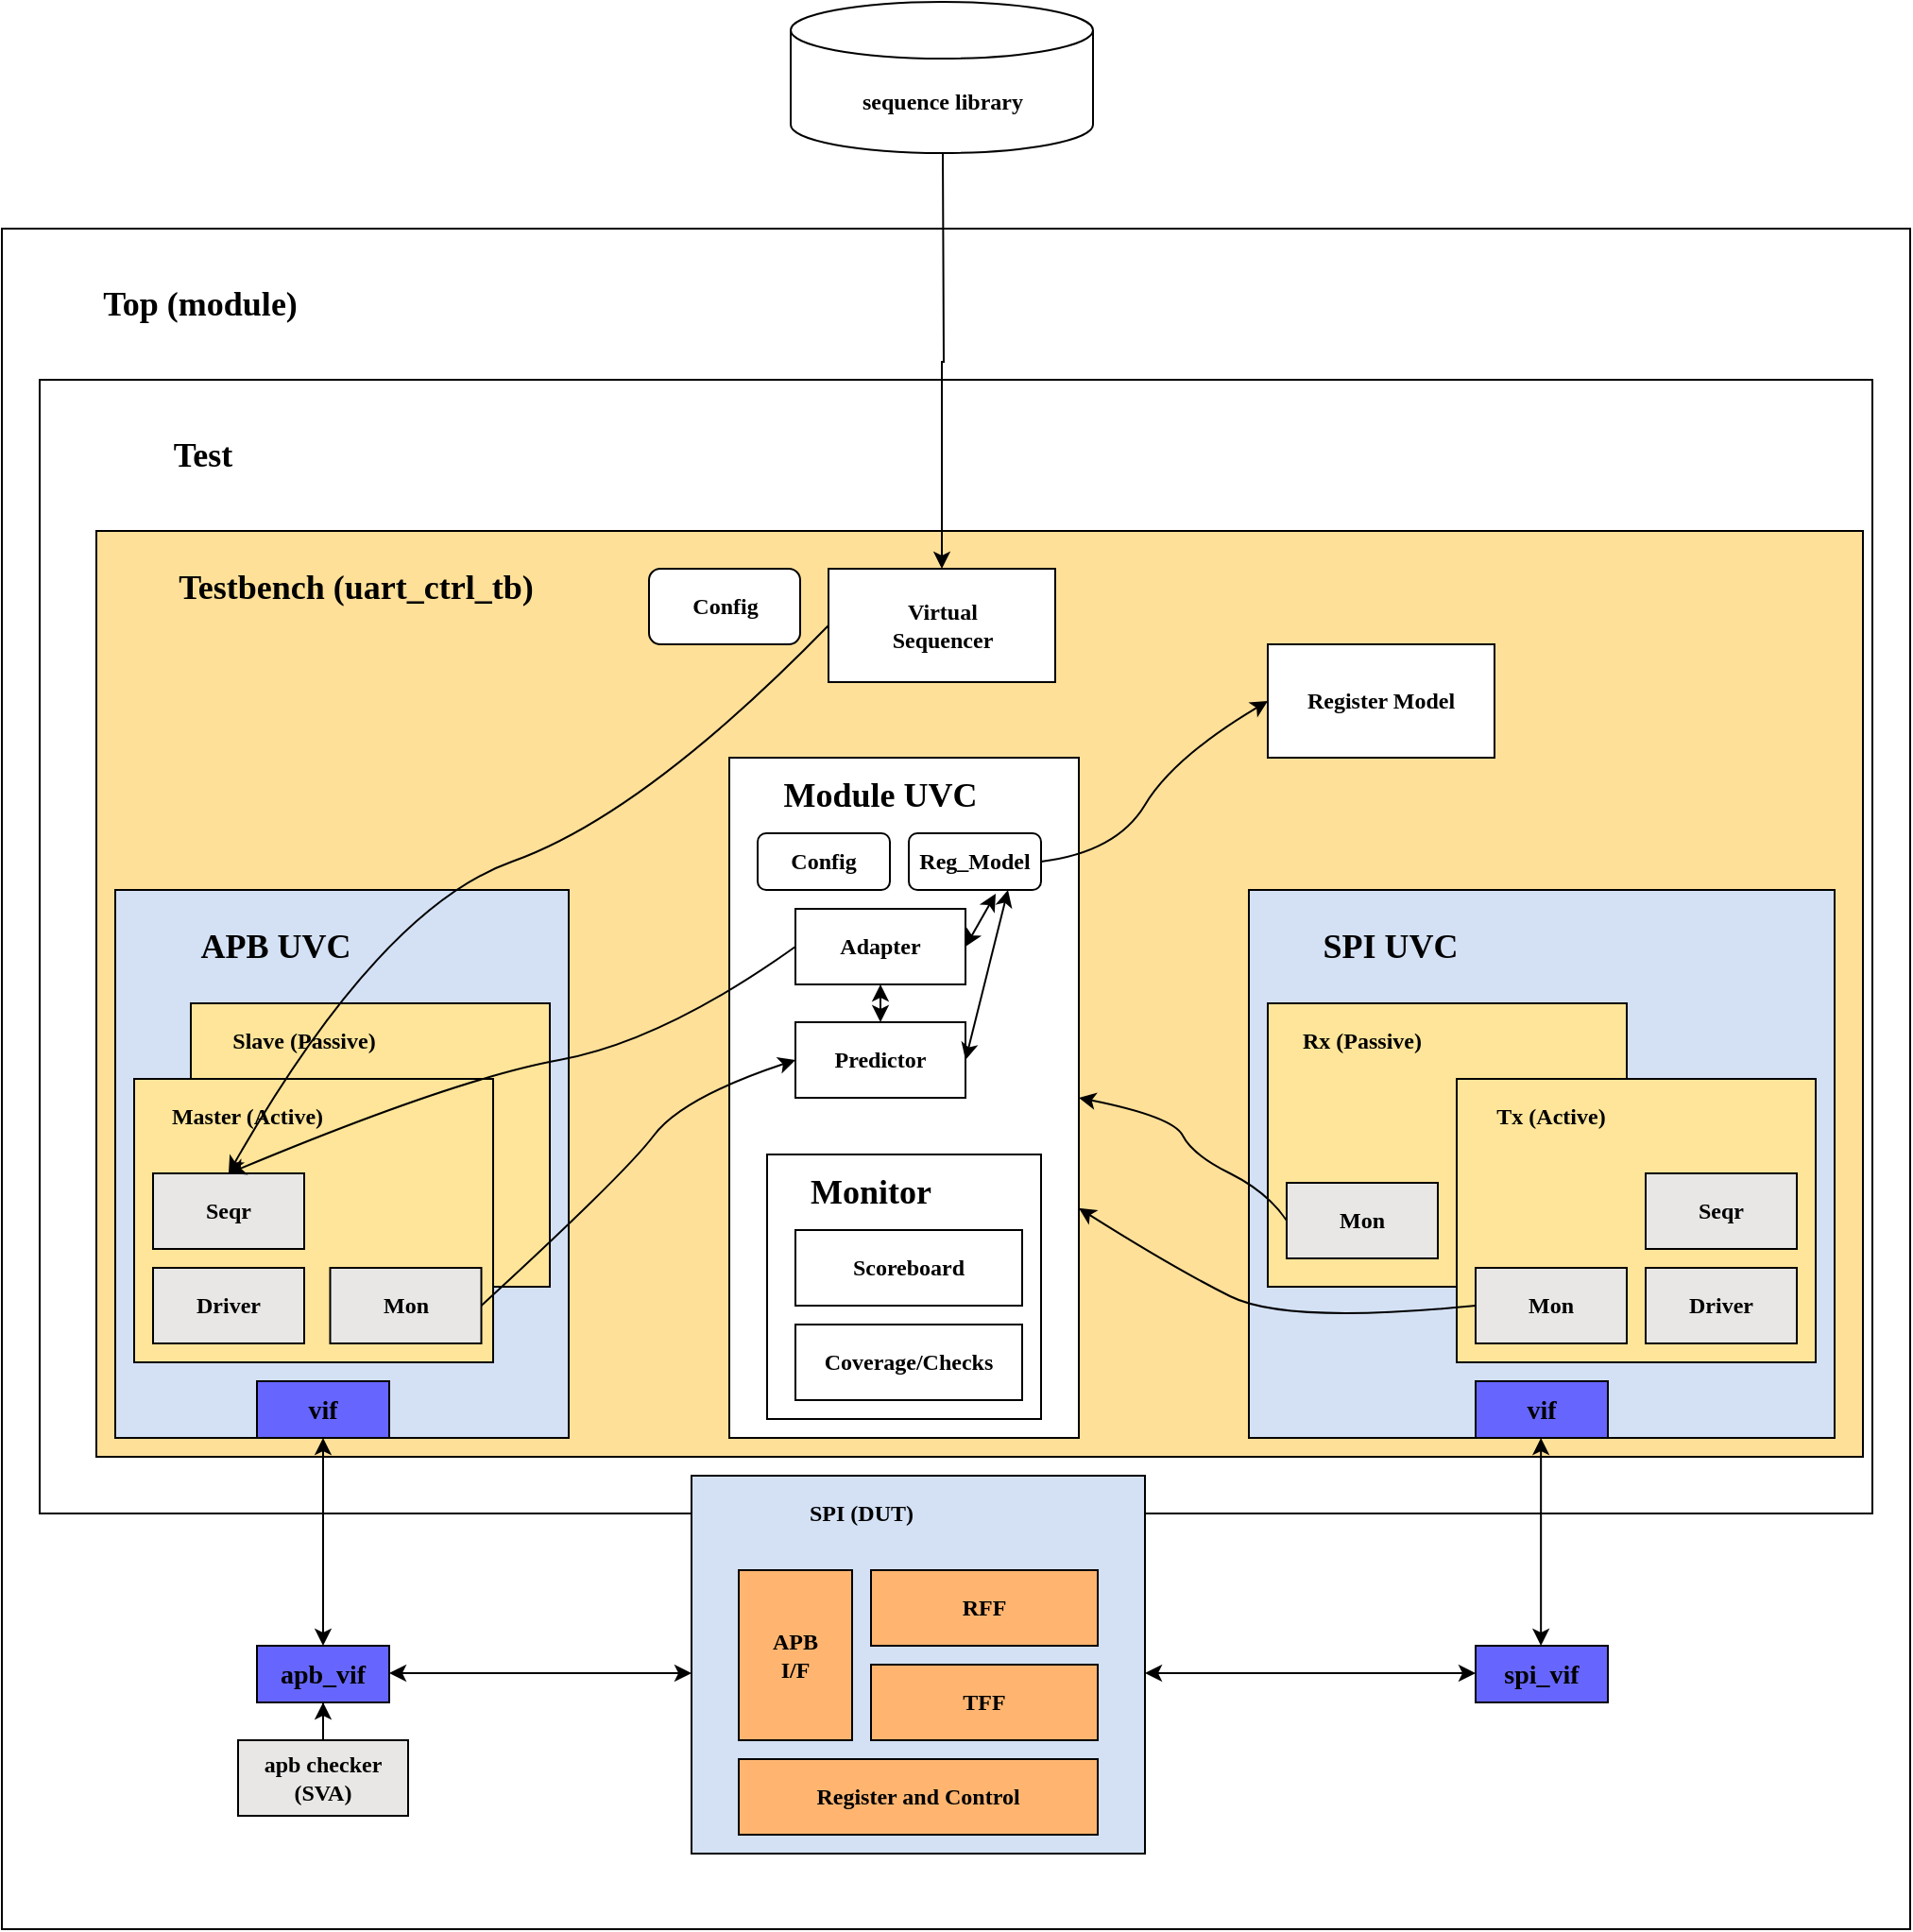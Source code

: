 <mxfile version="14.5.0" type="device"><diagram id="xhgbg_a8QMiFtFUw235O" name="Trang-1"><mxGraphModel dx="1563" dy="-372" grid="1" gridSize="10" guides="1" tooltips="1" connect="1" arrows="1" fold="1" page="1" pageScale="1" pageWidth="827" pageHeight="1169" math="0" shadow="0"><root><mxCell id="0"/><mxCell id="1" parent="0"/><mxCell id="JNaJyw2Fns3S9YVmXZ93-1" value="" style="rounded=0;whiteSpace=wrap;html=1;fillColor=#FFFFFF;" vertex="1" parent="1"><mxGeometry x="40" y="1400" width="1010" height="900" as="geometry"/></mxCell><mxCell id="JNaJyw2Fns3S9YVmXZ93-2" value="" style="rounded=0;whiteSpace=wrap;html=1;fillColor=#FFFFFF;" vertex="1" parent="1"><mxGeometry x="60" y="1480" width="970" height="600" as="geometry"/></mxCell><mxCell id="JNaJyw2Fns3S9YVmXZ93-3" value="" style="rounded=0;whiteSpace=wrap;html=1;fillColor=#FFE099;" vertex="1" parent="1"><mxGeometry x="90" y="1560" width="935" height="490" as="geometry"/></mxCell><mxCell id="JNaJyw2Fns3S9YVmXZ93-4" value="" style="rounded=0;whiteSpace=wrap;html=1;fillColor=#D4E1F5;" vertex="1" parent="1"><mxGeometry x="100" y="1750" width="240" height="290" as="geometry"/></mxCell><mxCell id="JNaJyw2Fns3S9YVmXZ93-5" value="" style="rounded=0;whiteSpace=wrap;html=1;fillColor=#FFE599;" vertex="1" parent="1"><mxGeometry x="140" y="1810" width="190" height="150" as="geometry"/></mxCell><mxCell id="JNaJyw2Fns3S9YVmXZ93-6" value="" style="rounded=0;whiteSpace=wrap;html=1;fillColor=#FFE599;" vertex="1" parent="1"><mxGeometry x="110" y="1850" width="190" height="150" as="geometry"/></mxCell><mxCell id="JNaJyw2Fns3S9YVmXZ93-7" value="&lt;b&gt;&lt;font face=&quot;Times New Roman&quot;&gt;Seqr&lt;/font&gt;&lt;/b&gt;" style="rounded=0;whiteSpace=wrap;html=1;fillColor=#E8E7E6;" vertex="1" parent="1"><mxGeometry x="120" y="1900" width="80" height="40" as="geometry"/></mxCell><mxCell id="JNaJyw2Fns3S9YVmXZ93-8" value="&lt;b&gt;&lt;font face=&quot;Times New Roman&quot;&gt;Mon&lt;/font&gt;&lt;/b&gt;" style="rounded=0;whiteSpace=wrap;html=1;fillColor=#E8E7E6;" vertex="1" parent="1"><mxGeometry x="213.75" y="1950" width="80" height="40" as="geometry"/></mxCell><mxCell id="JNaJyw2Fns3S9YVmXZ93-9" value="&lt;b&gt;&lt;font face=&quot;Times New Roman&quot;&gt;Driver&lt;/font&gt;&lt;/b&gt;" style="rounded=0;whiteSpace=wrap;html=1;fillColor=#E8E7E6;" vertex="1" parent="1"><mxGeometry x="120" y="1950" width="80" height="40" as="geometry"/></mxCell><mxCell id="JNaJyw2Fns3S9YVmXZ93-10" value="&lt;b&gt;&lt;font face=&quot;Times New Roman&quot;&gt;Driver&lt;/font&gt;&lt;/b&gt;" style="rounded=0;whiteSpace=wrap;html=1;fillColor=#E8E7E6;" vertex="1" parent="1"><mxGeometry x="120" y="1950" width="80" height="40" as="geometry"/></mxCell><mxCell id="JNaJyw2Fns3S9YVmXZ93-12" value="&lt;b&gt;&lt;font face=&quot;Times New Roman&quot;&gt;Master (Active)&lt;/font&gt;&lt;/b&gt;" style="text;html=1;strokeColor=none;fillColor=none;align=center;verticalAlign=middle;whiteSpace=wrap;rounded=0;" vertex="1" parent="1"><mxGeometry x="120" y="1860" width="100" height="20" as="geometry"/></mxCell><mxCell id="JNaJyw2Fns3S9YVmXZ93-13" value="&lt;b&gt;&lt;font face=&quot;Times New Roman&quot;&gt;Slave (Passive)&lt;/font&gt;&lt;/b&gt;" style="text;html=1;strokeColor=none;fillColor=none;align=center;verticalAlign=middle;whiteSpace=wrap;rounded=0;" vertex="1" parent="1"><mxGeometry x="150" y="1820" width="100" height="20" as="geometry"/></mxCell><mxCell id="JNaJyw2Fns3S9YVmXZ93-14" value="&lt;font style=&quot;font-size: 18px&quot;&gt;&lt;b&gt;&lt;font face=&quot;Times New Roman&quot;&gt;APB UVC&lt;/font&gt;&lt;/b&gt;&lt;/font&gt;" style="text;html=1;strokeColor=none;fillColor=none;align=center;verticalAlign=middle;whiteSpace=wrap;rounded=0;" vertex="1" parent="1"><mxGeometry x="140" y="1770" width="90" height="20" as="geometry"/></mxCell><mxCell id="JNaJyw2Fns3S9YVmXZ93-15" value="&lt;font style=&quot;font-size: 14px&quot;&gt;&lt;b&gt;&lt;font face=&quot;Times New Roman&quot;&gt;vif&lt;/font&gt;&lt;/b&gt;&lt;/font&gt;" style="rounded=0;whiteSpace=wrap;html=1;fillColor=#6666FF;" vertex="1" parent="1"><mxGeometry x="175" y="2010" width="70" height="30" as="geometry"/></mxCell><mxCell id="JNaJyw2Fns3S9YVmXZ93-16" value="" style="rounded=0;whiteSpace=wrap;html=1;fillColor=#D4E1F5;" vertex="1" parent="1"><mxGeometry x="700" y="1750" width="310" height="290" as="geometry"/></mxCell><mxCell id="JNaJyw2Fns3S9YVmXZ93-17" value="" style="rounded=0;whiteSpace=wrap;html=1;fillColor=#FFE599;" vertex="1" parent="1"><mxGeometry x="710" y="1810" width="190" height="150" as="geometry"/></mxCell><mxCell id="JNaJyw2Fns3S9YVmXZ93-18" value="" style="rounded=0;whiteSpace=wrap;html=1;fillColor=#FFE599;" vertex="1" parent="1"><mxGeometry x="810" y="1850" width="190" height="150" as="geometry"/></mxCell><mxCell id="JNaJyw2Fns3S9YVmXZ93-19" value="&lt;b&gt;&lt;font face=&quot;Times New Roman&quot;&gt;Seqr&lt;/font&gt;&lt;/b&gt;" style="rounded=0;whiteSpace=wrap;html=1;fillColor=#E8E7E6;" vertex="1" parent="1"><mxGeometry x="910" y="1900" width="80" height="40" as="geometry"/></mxCell><mxCell id="JNaJyw2Fns3S9YVmXZ93-20" value="&lt;b&gt;&lt;font face=&quot;Times New Roman&quot;&gt;Mon&lt;/font&gt;&lt;/b&gt;" style="rounded=0;whiteSpace=wrap;html=1;fillColor=#E8E7E6;" vertex="1" parent="1"><mxGeometry x="820" y="1950" width="80" height="40" as="geometry"/></mxCell><mxCell id="JNaJyw2Fns3S9YVmXZ93-21" value="&lt;b&gt;&lt;font face=&quot;Times New Roman&quot;&gt;Driver&lt;/font&gt;&lt;/b&gt;" style="rounded=0;whiteSpace=wrap;html=1;fillColor=#E8E7E6;" vertex="1" parent="1"><mxGeometry x="910" y="1950" width="80" height="40" as="geometry"/></mxCell><mxCell id="JNaJyw2Fns3S9YVmXZ93-22" value="&lt;b&gt;&lt;font face=&quot;Times New Roman&quot;&gt;Driver&lt;/font&gt;&lt;/b&gt;" style="rounded=0;whiteSpace=wrap;html=1;fillColor=#E8E7E6;" vertex="1" parent="1"><mxGeometry x="910" y="1950" width="80" height="40" as="geometry"/></mxCell><mxCell id="JNaJyw2Fns3S9YVmXZ93-23" value="&lt;b&gt;&lt;font face=&quot;Times New Roman&quot;&gt;Mon&lt;/font&gt;&lt;/b&gt;" style="rounded=0;whiteSpace=wrap;html=1;fillColor=#E8E7E6;" vertex="1" parent="1"><mxGeometry x="720" y="1905" width="80" height="40" as="geometry"/></mxCell><mxCell id="JNaJyw2Fns3S9YVmXZ93-24" value="&lt;b&gt;&lt;font face=&quot;Times New Roman&quot;&gt;Rx (Passive)&lt;/font&gt;&lt;/b&gt;" style="text;html=1;strokeColor=none;fillColor=none;align=center;verticalAlign=middle;whiteSpace=wrap;rounded=0;" vertex="1" parent="1"><mxGeometry x="710" y="1820" width="100" height="20" as="geometry"/></mxCell><mxCell id="JNaJyw2Fns3S9YVmXZ93-25" value="&lt;b&gt;&lt;font face=&quot;Times New Roman&quot;&gt;Tx (Active)&lt;/font&gt;&lt;/b&gt;" style="text;html=1;strokeColor=none;fillColor=none;align=center;verticalAlign=middle;whiteSpace=wrap;rounded=0;" vertex="1" parent="1"><mxGeometry x="810" y="1860" width="100" height="20" as="geometry"/></mxCell><mxCell id="JNaJyw2Fns3S9YVmXZ93-26" value="&lt;font style=&quot;font-size: 14px&quot;&gt;&lt;b&gt;&lt;font face=&quot;Times New Roman&quot;&gt;vif&lt;/font&gt;&lt;/b&gt;&lt;/font&gt;" style="rounded=0;whiteSpace=wrap;html=1;fillColor=#6666FF;" vertex="1" parent="1"><mxGeometry x="820" y="2010" width="70" height="30" as="geometry"/></mxCell><mxCell id="JNaJyw2Fns3S9YVmXZ93-27" value="&lt;font style=&quot;font-size: 18px&quot;&gt;&lt;b&gt;&lt;font face=&quot;Times New Roman&quot;&gt;SPI UVC&lt;/font&gt;&lt;/b&gt;&lt;/font&gt;" style="text;html=1;strokeColor=none;fillColor=none;align=center;verticalAlign=middle;whiteSpace=wrap;rounded=0;" vertex="1" parent="1"><mxGeometry x="720" y="1770" width="110" height="20" as="geometry"/></mxCell><mxCell id="JNaJyw2Fns3S9YVmXZ93-28" value="&lt;div&gt;&lt;b&gt;&lt;font face=&quot;Times New Roman&quot;&gt;Virtual&lt;/font&gt;&lt;/b&gt;&lt;/div&gt;&lt;div&gt;&lt;b&gt;&lt;font face=&quot;Times New Roman&quot;&gt;Sequencer&lt;br&gt;&lt;/font&gt;&lt;/b&gt;&lt;/div&gt;" style="rounded=0;whiteSpace=wrap;html=1;" vertex="1" parent="1"><mxGeometry x="477.5" y="1580" width="120" height="60" as="geometry"/></mxCell><mxCell id="JNaJyw2Fns3S9YVmXZ93-29" value="&lt;font style=&quot;font-size: 14px&quot;&gt;&lt;b&gt;&lt;font face=&quot;Times New Roman&quot;&gt;apb_vif&lt;/font&gt;&lt;/b&gt;&lt;/font&gt;" style="rounded=0;whiteSpace=wrap;html=1;fillColor=#6666FF;" vertex="1" parent="1"><mxGeometry x="175" y="2150" width="70" height="30" as="geometry"/></mxCell><mxCell id="JNaJyw2Fns3S9YVmXZ93-30" value="&lt;font style=&quot;font-size: 14px&quot;&gt;&lt;b&gt;&lt;font face=&quot;Times New Roman&quot;&gt;spi_vif&lt;/font&gt;&lt;/b&gt;&lt;/font&gt;" style="rounded=0;whiteSpace=wrap;html=1;fillColor=#6666FF;" vertex="1" parent="1"><mxGeometry x="820" y="2150" width="70" height="30" as="geometry"/></mxCell><mxCell id="JNaJyw2Fns3S9YVmXZ93-31" value="" style="endArrow=classic;startArrow=classic;html=1;" edge="1" parent="1"><mxGeometry width="50" height="50" relative="1" as="geometry"><mxPoint x="210.0" y="2150" as="sourcePoint"/><mxPoint x="210.0" y="2040" as="targetPoint"/></mxGeometry></mxCell><mxCell id="JNaJyw2Fns3S9YVmXZ93-32" value="" style="endArrow=classic;startArrow=classic;html=1;" edge="1" parent="1"><mxGeometry width="50" height="50" relative="1" as="geometry"><mxPoint x="854.58" y="2150" as="sourcePoint"/><mxPoint x="854.58" y="2040" as="targetPoint"/></mxGeometry></mxCell><mxCell id="JNaJyw2Fns3S9YVmXZ93-33" value="" style="rounded=0;whiteSpace=wrap;html=1;fillColor=#D4E1F5;" vertex="1" parent="1"><mxGeometry x="405" y="2060" width="240" height="200" as="geometry"/></mxCell><mxCell id="JNaJyw2Fns3S9YVmXZ93-34" value="&lt;div&gt;&lt;b&gt;&lt;font face=&quot;Times New Roman&quot;&gt;APB &lt;br&gt;&lt;/font&gt;&lt;/b&gt;&lt;/div&gt;&lt;div&gt;&lt;b&gt;&lt;font face=&quot;Times New Roman&quot;&gt;I/F&lt;br&gt;&lt;/font&gt;&lt;/b&gt;&lt;/div&gt;" style="rounded=0;whiteSpace=wrap;html=1;fillColor=#FFB570;" vertex="1" parent="1"><mxGeometry x="430" y="2110" width="60" height="90" as="geometry"/></mxCell><mxCell id="JNaJyw2Fns3S9YVmXZ93-35" value="&lt;b&gt;&lt;font face=&quot;Times New Roman&quot;&gt;RFF&lt;/font&gt;&lt;/b&gt;" style="rounded=0;whiteSpace=wrap;html=1;fillColor=#FFB570;" vertex="1" parent="1"><mxGeometry x="500" y="2110" width="120" height="40" as="geometry"/></mxCell><mxCell id="JNaJyw2Fns3S9YVmXZ93-36" value="&lt;b&gt;&lt;font face=&quot;Times New Roman&quot;&gt;TFF&lt;/font&gt;&lt;/b&gt;" style="rounded=0;whiteSpace=wrap;html=1;fillColor=#FFB570;" vertex="1" parent="1"><mxGeometry x="500" y="2160" width="120" height="40" as="geometry"/></mxCell><mxCell id="JNaJyw2Fns3S9YVmXZ93-37" value="&lt;b&gt;&lt;font face=&quot;Times New Roman&quot;&gt;Register and Control&lt;/font&gt;&lt;/b&gt;" style="rounded=0;whiteSpace=wrap;html=1;fillColor=#FFB570;" vertex="1" parent="1"><mxGeometry x="430" y="2210" width="190" height="40" as="geometry"/></mxCell><mxCell id="JNaJyw2Fns3S9YVmXZ93-38" value="&lt;b&gt;&lt;font face=&quot;Times New Roman&quot;&gt;SPI (DUT)&lt;/font&gt;&lt;/b&gt;" style="text;html=1;strokeColor=none;fillColor=none;align=center;verticalAlign=middle;whiteSpace=wrap;rounded=0;" vertex="1" parent="1"><mxGeometry x="430" y="2070" width="130" height="20" as="geometry"/></mxCell><mxCell id="JNaJyw2Fns3S9YVmXZ93-39" value="&lt;font style=&quot;font-size: 18px&quot;&gt;&lt;b&gt;&lt;font face=&quot;Times New Roman&quot;&gt;Testbench (uart_ctrl_tb)&lt;/font&gt;&lt;/b&gt;&lt;/font&gt;" style="text;html=1;strokeColor=none;fillColor=none;align=center;verticalAlign=middle;whiteSpace=wrap;rounded=0;" vertex="1" parent="1"><mxGeometry x="105" y="1580" width="245" height="20" as="geometry"/></mxCell><mxCell id="JNaJyw2Fns3S9YVmXZ93-40" value="&lt;font style=&quot;font-size: 18px&quot;&gt;&lt;b&gt;&lt;font face=&quot;Times New Roman&quot;&gt;Test&lt;/font&gt;&lt;/b&gt;&lt;/font&gt;" style="text;html=1;strokeColor=none;fillColor=none;align=center;verticalAlign=middle;whiteSpace=wrap;rounded=0;" vertex="1" parent="1"><mxGeometry x="100" y="1510" width="92.5" height="20" as="geometry"/></mxCell><mxCell id="JNaJyw2Fns3S9YVmXZ93-41" style="edgeStyle=orthogonalEdgeStyle;rounded=0;orthogonalLoop=1;jettySize=auto;html=1;entryX=0.5;entryY=0;entryDx=0;entryDy=0;" edge="1" parent="1" target="JNaJyw2Fns3S9YVmXZ93-28"><mxGeometry relative="1" as="geometry"><mxPoint x="538" y="1360" as="sourcePoint"/></mxGeometry></mxCell><mxCell id="JNaJyw2Fns3S9YVmXZ93-44" value="&lt;b&gt;&lt;font face=&quot;Times New Roman&quot;&gt;Config&lt;/font&gt;&lt;/b&gt;" style="rounded=1;whiteSpace=wrap;html=1;" vertex="1" parent="1"><mxGeometry x="382.5" y="1580" width="80" height="40" as="geometry"/></mxCell><mxCell id="JNaJyw2Fns3S9YVmXZ93-45" value="&lt;font style=&quot;font-size: 18px&quot;&gt;&lt;b&gt;&lt;font face=&quot;Times New Roman&quot;&gt;Top (module)&lt;br&gt;&lt;/font&gt;&lt;/b&gt;&lt;/font&gt;" style="text;html=1;strokeColor=none;fillColor=none;align=center;verticalAlign=middle;whiteSpace=wrap;rounded=0;" vertex="1" parent="1"><mxGeometry x="76.25" y="1430" width="137.5" height="20" as="geometry"/></mxCell><mxCell id="JNaJyw2Fns3S9YVmXZ93-46" value="" style="endArrow=classic;startArrow=classic;html=1;exitX=0.5;exitY=0;exitDx=0;exitDy=0;entryX=0.5;entryY=1;entryDx=0;entryDy=0;" edge="1" parent="1"><mxGeometry width="50" height="50" relative="1" as="geometry"><mxPoint x="505" y="1800" as="sourcePoint"/><mxPoint x="510" y="1780" as="targetPoint"/></mxGeometry></mxCell><mxCell id="JNaJyw2Fns3S9YVmXZ93-47" value="" style="rounded=0;whiteSpace=wrap;html=1;" vertex="1" parent="1"><mxGeometry x="425" y="1680" width="185" height="360" as="geometry"/></mxCell><mxCell id="JNaJyw2Fns3S9YVmXZ93-48" value="" style="rounded=0;whiteSpace=wrap;html=1;" vertex="1" parent="1"><mxGeometry x="445" y="1890" width="145" height="140" as="geometry"/></mxCell><mxCell id="JNaJyw2Fns3S9YVmXZ93-49" value="&lt;b&gt;&lt;font face=&quot;Times New Roman&quot;&gt;Coverage/Checks&lt;/font&gt;&lt;/b&gt;" style="rounded=0;whiteSpace=wrap;html=1;" vertex="1" parent="1"><mxGeometry x="460" y="1980" width="120" height="40" as="geometry"/></mxCell><mxCell id="JNaJyw2Fns3S9YVmXZ93-50" value="&lt;div&gt;&lt;b&gt;&lt;font face=&quot;Times New Roman&quot;&gt;Scoreboard&lt;/font&gt;&lt;/b&gt;&lt;/div&gt;" style="rounded=0;whiteSpace=wrap;html=1;" vertex="1" parent="1"><mxGeometry x="460" y="1930" width="120" height="40" as="geometry"/></mxCell><mxCell id="JNaJyw2Fns3S9YVmXZ93-51" value="&lt;font style=&quot;font-size: 18px&quot;&gt;&lt;b&gt;&lt;font face=&quot;Times New Roman&quot;&gt;Monitor&lt;/font&gt;&lt;/b&gt;&lt;/font&gt;" style="text;html=1;strokeColor=none;fillColor=none;align=center;verticalAlign=middle;whiteSpace=wrap;rounded=0;" vertex="1" parent="1"><mxGeometry x="480" y="1900" width="40" height="20" as="geometry"/></mxCell><mxCell id="JNaJyw2Fns3S9YVmXZ93-52" value="&lt;b&gt;&lt;font face=&quot;Times New Roman&quot;&gt;Predictor&lt;/font&gt;&lt;/b&gt;" style="rounded=0;whiteSpace=wrap;html=1;" vertex="1" parent="1"><mxGeometry x="460" y="1820" width="90" height="40" as="geometry"/></mxCell><mxCell id="JNaJyw2Fns3S9YVmXZ93-53" value="&lt;b&gt;&lt;font face=&quot;Times New Roman&quot;&gt;Adapter&lt;/font&gt;&lt;/b&gt;" style="rounded=0;whiteSpace=wrap;html=1;" vertex="1" parent="1"><mxGeometry x="460" y="1760" width="90" height="40" as="geometry"/></mxCell><mxCell id="JNaJyw2Fns3S9YVmXZ93-54" value="&lt;b&gt;&lt;font face=&quot;Times New Roman&quot;&gt;Config&lt;/font&gt;&lt;/b&gt;" style="rounded=1;whiteSpace=wrap;html=1;" vertex="1" parent="1"><mxGeometry x="440" y="1720" width="70" height="30" as="geometry"/></mxCell><mxCell id="JNaJyw2Fns3S9YVmXZ93-55" value="&lt;b&gt;&lt;font face=&quot;Times New Roman&quot;&gt;Reg_Model&lt;/font&gt;&lt;/b&gt;" style="rounded=1;whiteSpace=wrap;html=1;" vertex="1" parent="1"><mxGeometry x="520" y="1720" width="70" height="30" as="geometry"/></mxCell><mxCell id="JNaJyw2Fns3S9YVmXZ93-56" value="" style="endArrow=classic;startArrow=classic;html=1;entryX=0.5;entryY=1;entryDx=0;entryDy=0;" edge="1" parent="1" source="JNaJyw2Fns3S9YVmXZ93-52" target="JNaJyw2Fns3S9YVmXZ93-53"><mxGeometry width="50" height="50" relative="1" as="geometry"><mxPoint x="460" y="1850" as="sourcePoint"/><mxPoint x="510" y="1800" as="targetPoint"/></mxGeometry></mxCell><mxCell id="JNaJyw2Fns3S9YVmXZ93-57" value="&lt;font style=&quot;font-size: 18px&quot;&gt;&lt;b&gt;&lt;font face=&quot;Times New Roman&quot;&gt;Module UVC&lt;/font&gt;&lt;/b&gt;&lt;/font&gt;" style="text;html=1;strokeColor=none;fillColor=none;align=center;verticalAlign=middle;whiteSpace=wrap;rounded=0;" vertex="1" parent="1"><mxGeometry x="445" y="1690" width="120" height="20" as="geometry"/></mxCell><mxCell id="JNaJyw2Fns3S9YVmXZ93-58" value="" style="curved=1;endArrow=classic;html=1;exitX=0;exitY=0.5;exitDx=0;exitDy=0;entryX=0.5;entryY=0;entryDx=0;entryDy=0;" edge="1" parent="1" source="JNaJyw2Fns3S9YVmXZ93-28" target="JNaJyw2Fns3S9YVmXZ93-7"><mxGeometry width="50" height="50" relative="1" as="geometry"><mxPoint x="410" y="1770" as="sourcePoint"/><mxPoint x="460" y="1720" as="targetPoint"/><Array as="points"><mxPoint x="380" y="1710"/><mxPoint x="240" y="1760"/></Array></mxGeometry></mxCell><mxCell id="JNaJyw2Fns3S9YVmXZ93-59" value="" style="curved=1;endArrow=classic;html=1;exitX=0;exitY=0.5;exitDx=0;exitDy=0;entryX=0.5;entryY=0;entryDx=0;entryDy=0;" edge="1" parent="1" source="JNaJyw2Fns3S9YVmXZ93-53" target="JNaJyw2Fns3S9YVmXZ93-7"><mxGeometry width="50" height="50" relative="1" as="geometry"><mxPoint x="370" y="1870" as="sourcePoint"/><mxPoint x="420" y="1820" as="targetPoint"/><Array as="points"><mxPoint x="390" y="1830"/><mxPoint x="280" y="1850"/></Array></mxGeometry></mxCell><mxCell id="JNaJyw2Fns3S9YVmXZ93-60" value="" style="curved=1;endArrow=classic;html=1;exitX=1;exitY=0.5;exitDx=0;exitDy=0;entryX=0;entryY=0.5;entryDx=0;entryDy=0;" edge="1" parent="1" source="JNaJyw2Fns3S9YVmXZ93-8" target="JNaJyw2Fns3S9YVmXZ93-52"><mxGeometry width="50" height="50" relative="1" as="geometry"><mxPoint x="310" y="1930" as="sourcePoint"/><mxPoint x="360" y="1880" as="targetPoint"/><Array as="points"><mxPoint x="370" y="1900"/><mxPoint x="400" y="1860"/></Array></mxGeometry></mxCell><mxCell id="JNaJyw2Fns3S9YVmXZ93-61" value="&lt;b&gt;&lt;font face=&quot;Times New Roman&quot;&gt;Register Model&lt;/font&gt;&lt;/b&gt;" style="rounded=0;whiteSpace=wrap;html=1;" vertex="1" parent="1"><mxGeometry x="710" y="1620" width="120" height="60" as="geometry"/></mxCell><mxCell id="JNaJyw2Fns3S9YVmXZ93-62" value="" style="curved=1;endArrow=classic;html=1;exitX=1;exitY=0.5;exitDx=0;exitDy=0;entryX=0;entryY=0.5;entryDx=0;entryDy=0;" edge="1" parent="1" source="JNaJyw2Fns3S9YVmXZ93-55" target="JNaJyw2Fns3S9YVmXZ93-61"><mxGeometry width="50" height="50" relative="1" as="geometry"><mxPoint x="640" y="1730" as="sourcePoint"/><mxPoint x="690" y="1680" as="targetPoint"/><Array as="points"><mxPoint x="630" y="1730"/><mxPoint x="660" y="1680"/></Array></mxGeometry></mxCell><mxCell id="JNaJyw2Fns3S9YVmXZ93-63" value="" style="curved=1;endArrow=classic;html=1;exitX=0;exitY=0.5;exitDx=0;exitDy=0;entryX=1;entryY=0.5;entryDx=0;entryDy=0;" edge="1" parent="1" source="JNaJyw2Fns3S9YVmXZ93-23" target="JNaJyw2Fns3S9YVmXZ93-47"><mxGeometry width="50" height="50" relative="1" as="geometry"><mxPoint x="730" y="1920" as="sourcePoint"/><mxPoint x="780" y="1870" as="targetPoint"/><Array as="points"><mxPoint x="710" y="1910"/><mxPoint x="670" y="1890"/><mxPoint x="660" y="1870"/></Array></mxGeometry></mxCell><mxCell id="JNaJyw2Fns3S9YVmXZ93-64" value="" style="curved=1;endArrow=classic;html=1;exitX=0;exitY=0.5;exitDx=0;exitDy=0;" edge="1" parent="1" source="JNaJyw2Fns3S9YVmXZ93-20" target="JNaJyw2Fns3S9YVmXZ93-47"><mxGeometry width="50" height="50" relative="1" as="geometry"><mxPoint x="660" y="2000" as="sourcePoint"/><mxPoint x="710" y="1950" as="targetPoint"/><Array as="points"><mxPoint x="720" y="1980"/><mxPoint x="660" y="1950"/></Array></mxGeometry></mxCell><mxCell id="JNaJyw2Fns3S9YVmXZ93-65" value="" style="endArrow=classic;startArrow=classic;html=1;entryX=0.657;entryY=1.067;entryDx=0;entryDy=0;entryPerimeter=0;" edge="1" parent="1" target="JNaJyw2Fns3S9YVmXZ93-55"><mxGeometry width="50" height="50" relative="1" as="geometry"><mxPoint x="550" y="1780" as="sourcePoint"/><mxPoint x="600" y="1730" as="targetPoint"/></mxGeometry></mxCell><mxCell id="JNaJyw2Fns3S9YVmXZ93-66" value="" style="endArrow=classic;startArrow=classic;html=1;entryX=0.75;entryY=1;entryDx=0;entryDy=0;" edge="1" parent="1" target="JNaJyw2Fns3S9YVmXZ93-55"><mxGeometry width="50" height="50" relative="1" as="geometry"><mxPoint x="550" y="1840" as="sourcePoint"/><mxPoint x="600" y="1790" as="targetPoint"/></mxGeometry></mxCell><mxCell id="JNaJyw2Fns3S9YVmXZ93-67" value="" style="endArrow=classic;startArrow=classic;html=1;" edge="1" parent="1"><mxGeometry width="50" height="50" relative="1" as="geometry"><mxPoint x="405" y="2164.5" as="sourcePoint"/><mxPoint x="245" y="2164.5" as="targetPoint"/></mxGeometry></mxCell><mxCell id="JNaJyw2Fns3S9YVmXZ93-68" value="" style="endArrow=classic;startArrow=classic;html=1;" edge="1" parent="1"><mxGeometry width="50" height="50" relative="1" as="geometry"><mxPoint x="820" y="2164.5" as="sourcePoint"/><mxPoint x="645" y="2164.5" as="targetPoint"/></mxGeometry></mxCell><mxCell id="JNaJyw2Fns3S9YVmXZ93-70" style="edgeStyle=orthogonalEdgeStyle;rounded=0;orthogonalLoop=1;jettySize=auto;html=1;" edge="1" parent="1" source="JNaJyw2Fns3S9YVmXZ93-69" target="JNaJyw2Fns3S9YVmXZ93-29"><mxGeometry relative="1" as="geometry"/></mxCell><mxCell id="JNaJyw2Fns3S9YVmXZ93-69" value="&lt;b&gt;&lt;font face=&quot;Times New Roman&quot;&gt;apb checker&lt;br&gt;(SVA)&lt;br&gt;&lt;/font&gt;&lt;/b&gt;" style="rounded=0;whiteSpace=wrap;html=1;fillColor=#E8E7E6;" vertex="1" parent="1"><mxGeometry x="165" y="2200" width="90" height="40" as="geometry"/></mxCell><mxCell id="JNaJyw2Fns3S9YVmXZ93-71" value="&lt;font face=&quot;Times New Roman&quot;&gt;&lt;b&gt;sequence library&lt;/b&gt;&lt;/font&gt;" style="shape=cylinder3;whiteSpace=wrap;html=1;boundedLbl=1;backgroundOutline=1;size=15;" vertex="1" parent="1"><mxGeometry x="457.5" y="1280" width="160" height="80" as="geometry"/></mxCell></root></mxGraphModel></diagram></mxfile>